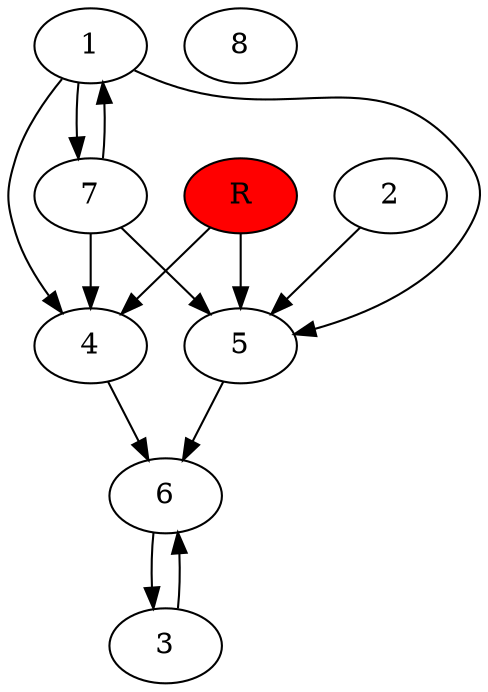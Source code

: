 digraph prb3050 {
	1
	2
	3
	4
	5
	6
	7
	8
	R [fillcolor="#ff0000" style=filled]
	1 -> 4
	1 -> 5
	1 -> 7
	2 -> 5
	3 -> 6
	4 -> 6
	5 -> 6
	6 -> 3
	7 -> 1
	7 -> 4
	7 -> 5
	R -> 4
	R -> 5
}
